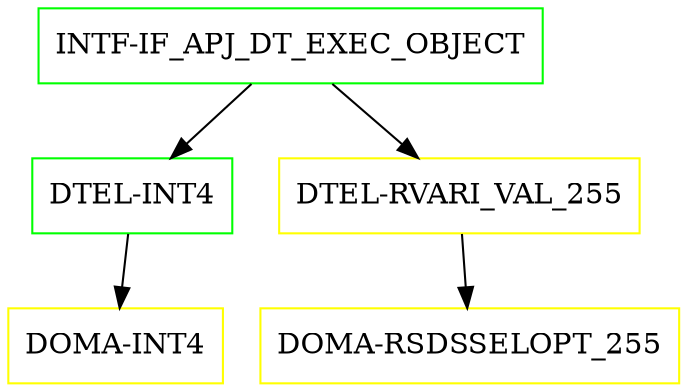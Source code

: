digraph G {
  "INTF-IF_APJ_DT_EXEC_OBJECT" [shape=box,color=green];
  "DTEL-INT4" [shape=box,color=green,URL="./DTEL_INT4.html"];
  "DOMA-INT4" [shape=box,color=yellow,URL="./DOMA_INT4.html"];
  "DTEL-RVARI_VAL_255" [shape=box,color=yellow,URL="./DTEL_RVARI_VAL_255.html"];
  "DOMA-RSDSSELOPT_255" [shape=box,color=yellow,URL="./DOMA_RSDSSELOPT_255.html"];
  "INTF-IF_APJ_DT_EXEC_OBJECT" -> "DTEL-RVARI_VAL_255";
  "INTF-IF_APJ_DT_EXEC_OBJECT" -> "DTEL-INT4";
  "DTEL-INT4" -> "DOMA-INT4";
  "DTEL-RVARI_VAL_255" -> "DOMA-RSDSSELOPT_255";
}
